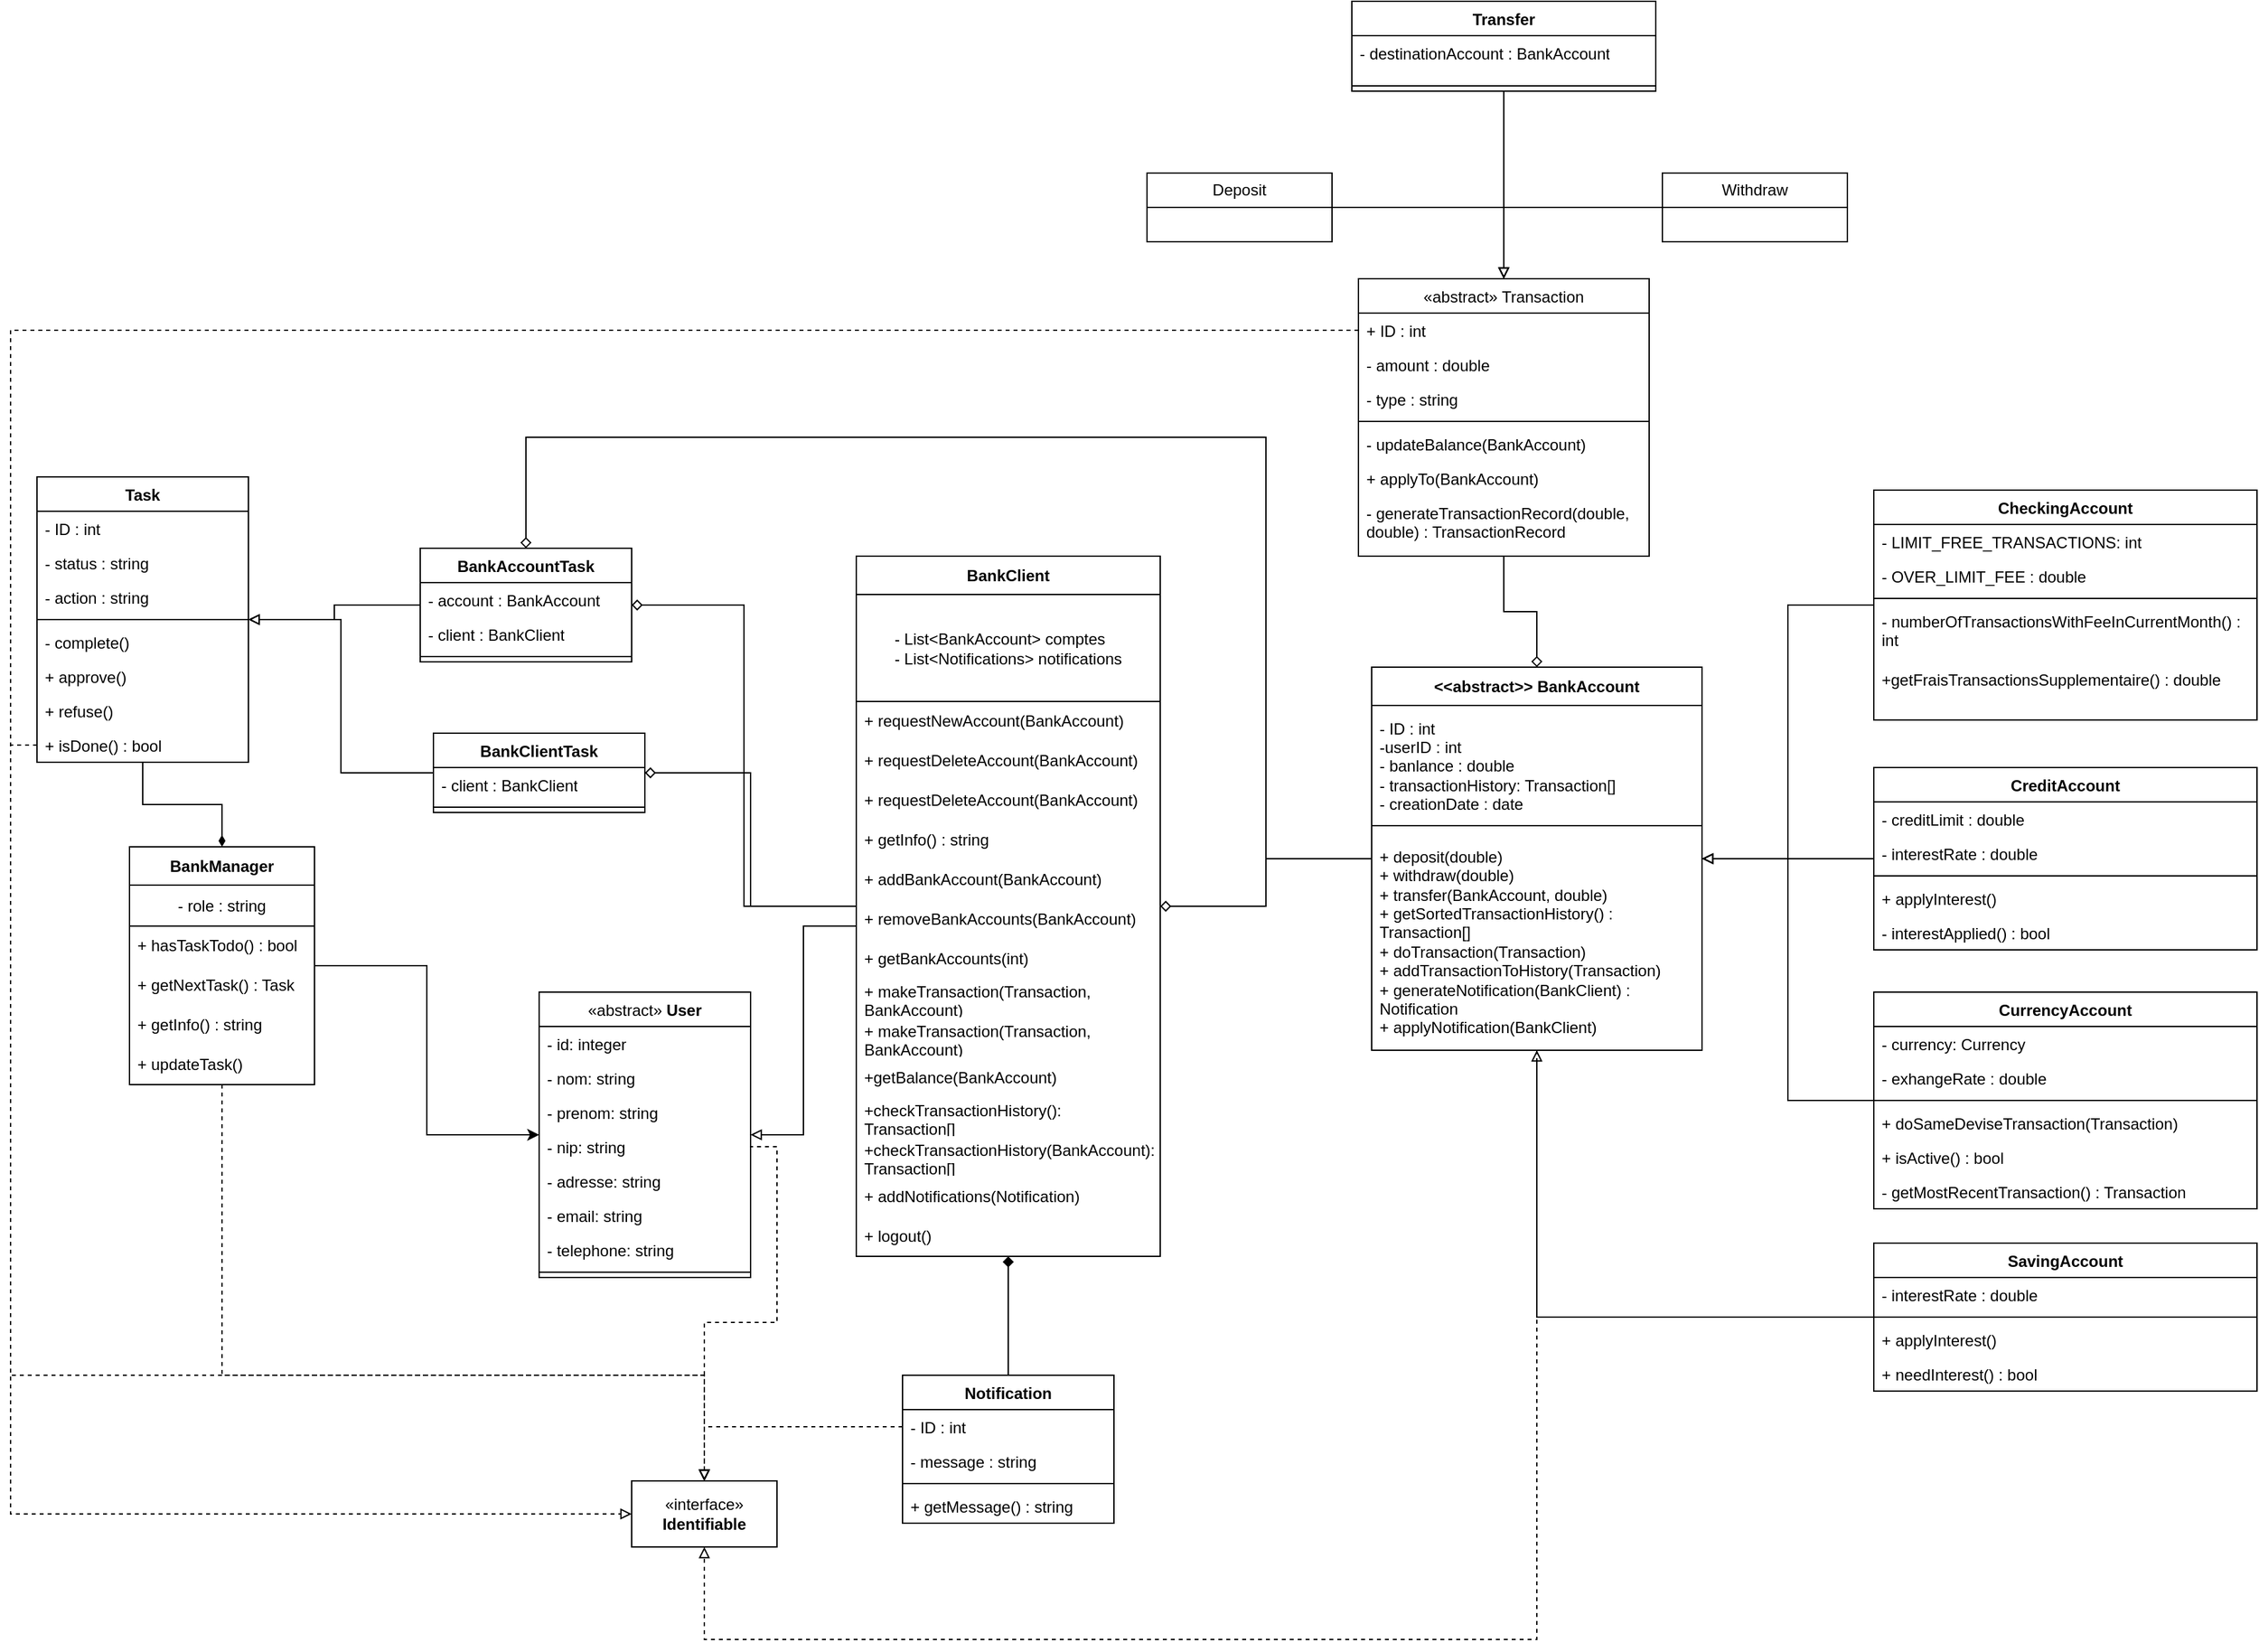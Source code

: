 <mxfile version="27.0.1">
  <diagram name="Page-1" id="dxVD0752MNKpgXRKl0Ao">
    <mxGraphModel dx="1975" dy="1796" grid="1" gridSize="10" guides="1" tooltips="1" connect="1" arrows="1" fold="1" page="1" pageScale="1" pageWidth="827" pageHeight="1169" math="0" shadow="0">
      <root>
        <mxCell id="0" />
        <mxCell id="1" parent="0" />
        <mxCell id="-UsWkp6bptkQwU81bYJW-17" style="edgeStyle=orthogonalEdgeStyle;rounded=0;orthogonalLoop=1;jettySize=auto;html=1;endArrow=none;endFill=0;startArrow=block;startFill=0;dashed=1;" edge="1" parent="1" source="-UsWkp6bptkQwU81bYJW-2" target="-UsWkp6bptkQwU81bYJW-10">
          <mxGeometry relative="1" as="geometry" />
        </mxCell>
        <mxCell id="-UsWkp6bptkQwU81bYJW-2" value="«interface»&lt;br&gt;&lt;b&gt;Identifiable&lt;/b&gt;" style="html=1;whiteSpace=wrap;" vertex="1" parent="1">
          <mxGeometry x="170" y="840" width="110" height="50" as="geometry" />
        </mxCell>
        <mxCell id="-UsWkp6bptkQwU81bYJW-4" value="&lt;span style=&quot;font-weight: 400;&quot;&gt;«abstract»&amp;nbsp;&lt;/span&gt;User" style="swimlane;fontStyle=1;align=center;verticalAlign=top;childLayout=stackLayout;horizontal=1;startSize=26;horizontalStack=0;resizeParent=1;resizeParentMax=0;resizeLast=0;collapsible=1;marginBottom=0;whiteSpace=wrap;html=1;" vertex="1" parent="1">
          <mxGeometry x="100" y="470" width="160" height="216" as="geometry" />
        </mxCell>
        <mxCell id="-UsWkp6bptkQwU81bYJW-5" value="- id: integer" style="text;strokeColor=none;fillColor=none;align=left;verticalAlign=top;spacingLeft=4;spacingRight=4;overflow=hidden;rotatable=0;points=[[0,0.5],[1,0.5]];portConstraint=eastwest;whiteSpace=wrap;html=1;" vertex="1" parent="-UsWkp6bptkQwU81bYJW-4">
          <mxGeometry y="26" width="160" height="26" as="geometry" />
        </mxCell>
        <mxCell id="-UsWkp6bptkQwU81bYJW-8" value="- nom: string" style="text;strokeColor=none;fillColor=none;align=left;verticalAlign=top;spacingLeft=4;spacingRight=4;overflow=hidden;rotatable=0;points=[[0,0.5],[1,0.5]];portConstraint=eastwest;whiteSpace=wrap;html=1;" vertex="1" parent="-UsWkp6bptkQwU81bYJW-4">
          <mxGeometry y="52" width="160" height="26" as="geometry" />
        </mxCell>
        <mxCell id="-UsWkp6bptkQwU81bYJW-9" value="- prenom: string" style="text;strokeColor=none;fillColor=none;align=left;verticalAlign=top;spacingLeft=4;spacingRight=4;overflow=hidden;rotatable=0;points=[[0,0.5],[1,0.5]];portConstraint=eastwest;whiteSpace=wrap;html=1;" vertex="1" parent="-UsWkp6bptkQwU81bYJW-4">
          <mxGeometry y="78" width="160" height="26" as="geometry" />
        </mxCell>
        <mxCell id="-UsWkp6bptkQwU81bYJW-10" value="- nip&lt;span style=&quot;background-color: transparent; color: light-dark(rgb(0, 0, 0), rgb(255, 255, 255));&quot;&gt;: string&lt;/span&gt;" style="text;strokeColor=none;fillColor=none;align=left;verticalAlign=top;spacingLeft=4;spacingRight=4;overflow=hidden;rotatable=0;points=[[0,0.5],[1,0.5]];portConstraint=eastwest;whiteSpace=wrap;html=1;" vertex="1" parent="-UsWkp6bptkQwU81bYJW-4">
          <mxGeometry y="104" width="160" height="26" as="geometry" />
        </mxCell>
        <mxCell id="-UsWkp6bptkQwU81bYJW-11" value="- adresse: string" style="text;strokeColor=none;fillColor=none;align=left;verticalAlign=top;spacingLeft=4;spacingRight=4;overflow=hidden;rotatable=0;points=[[0,0.5],[1,0.5]];portConstraint=eastwest;whiteSpace=wrap;html=1;" vertex="1" parent="-UsWkp6bptkQwU81bYJW-4">
          <mxGeometry y="130" width="160" height="26" as="geometry" />
        </mxCell>
        <mxCell id="-UsWkp6bptkQwU81bYJW-12" value="- email&lt;span style=&quot;background-color: transparent; color: light-dark(rgb(0, 0, 0), rgb(255, 255, 255));&quot;&gt;: string&lt;/span&gt;" style="text;strokeColor=none;fillColor=none;align=left;verticalAlign=top;spacingLeft=4;spacingRight=4;overflow=hidden;rotatable=0;points=[[0,0.5],[1,0.5]];portConstraint=eastwest;whiteSpace=wrap;html=1;" vertex="1" parent="-UsWkp6bptkQwU81bYJW-4">
          <mxGeometry y="156" width="160" height="26" as="geometry" />
        </mxCell>
        <mxCell id="-UsWkp6bptkQwU81bYJW-13" value="- telephone: string" style="text;strokeColor=none;fillColor=none;align=left;verticalAlign=top;spacingLeft=4;spacingRight=4;overflow=hidden;rotatable=0;points=[[0,0.5],[1,0.5]];portConstraint=eastwest;whiteSpace=wrap;html=1;" vertex="1" parent="-UsWkp6bptkQwU81bYJW-4">
          <mxGeometry y="182" width="160" height="26" as="geometry" />
        </mxCell>
        <mxCell id="-UsWkp6bptkQwU81bYJW-6" value="" style="line;strokeWidth=1;fillColor=none;align=left;verticalAlign=middle;spacingTop=-1;spacingLeft=3;spacingRight=3;rotatable=0;labelPosition=right;points=[];portConstraint=eastwest;strokeColor=inherit;" vertex="1" parent="-UsWkp6bptkQwU81bYJW-4">
          <mxGeometry y="208" width="160" height="8" as="geometry" />
        </mxCell>
        <mxCell id="-UsWkp6bptkQwU81bYJW-135" style="edgeStyle=orthogonalEdgeStyle;rounded=0;orthogonalLoop=1;jettySize=auto;html=1;endArrow=diamond;endFill=0;" edge="1" parent="1" source="-UsWkp6bptkQwU81bYJW-14" target="-UsWkp6bptkQwU81bYJW-130">
          <mxGeometry relative="1" as="geometry" />
        </mxCell>
        <mxCell id="-UsWkp6bptkQwU81bYJW-14" value="BankClient" style="swimlane;fontStyle=1;align=center;verticalAlign=middle;childLayout=stackLayout;horizontal=1;startSize=29;horizontalStack=0;resizeParent=1;resizeParentMax=0;resizeLast=0;collapsible=0;marginBottom=0;html=1;whiteSpace=wrap;" vertex="1" parent="1">
          <mxGeometry x="340" y="140" width="230" height="530" as="geometry" />
        </mxCell>
        <mxCell id="-UsWkp6bptkQwU81bYJW-15" value="&lt;div style=&quot;text-align: left;&quot;&gt;- List&amp;lt;BankAccount&amp;gt; comptes&lt;/div&gt;&lt;div style=&quot;text-align: left;&quot;&gt;- List&amp;lt;Notifications&amp;gt; notifications&lt;/div&gt;" style="text;html=1;strokeColor=#000000;fillColor=none;align=center;verticalAlign=middle;spacingLeft=4;spacingRight=4;overflow=hidden;rotatable=0;points=[[0,0.5],[1,0.5]];portConstraint=eastwest;whiteSpace=wrap;" vertex="1" parent="-UsWkp6bptkQwU81bYJW-14">
          <mxGeometry y="29" width="230" height="81" as="geometry" />
        </mxCell>
        <mxCell id="-UsWkp6bptkQwU81bYJW-16" value="+ requestNewAccount(BankAccount)" style="text;html=1;strokeColor=none;fillColor=none;align=left;verticalAlign=middle;spacingLeft=4;spacingRight=4;overflow=hidden;rotatable=0;points=[[0,0.5],[1,0.5]];portConstraint=eastwest;whiteSpace=wrap;" vertex="1" parent="-UsWkp6bptkQwU81bYJW-14">
          <mxGeometry y="110" width="230" height="30" as="geometry" />
        </mxCell>
        <mxCell id="-UsWkp6bptkQwU81bYJW-19" value="&lt;div&gt;+ requestDeleteAccount(BankAccount)&lt;/div&gt;" style="text;html=1;strokeColor=none;fillColor=none;align=left;verticalAlign=middle;spacingLeft=4;spacingRight=4;overflow=hidden;rotatable=0;points=[[0,0.5],[1,0.5]];portConstraint=eastwest;whiteSpace=wrap;" vertex="1" parent="-UsWkp6bptkQwU81bYJW-14">
          <mxGeometry y="140" width="230" height="30" as="geometry" />
        </mxCell>
        <mxCell id="-UsWkp6bptkQwU81bYJW-20" value="&lt;div&gt;+ requestDeleteAccount(BankAccount)&lt;/div&gt;" style="text;html=1;strokeColor=none;fillColor=none;align=left;verticalAlign=middle;spacingLeft=4;spacingRight=4;overflow=hidden;rotatable=0;points=[[0,0.5],[1,0.5]];portConstraint=eastwest;whiteSpace=wrap;" vertex="1" parent="-UsWkp6bptkQwU81bYJW-14">
          <mxGeometry y="170" width="230" height="30" as="geometry" />
        </mxCell>
        <mxCell id="-UsWkp6bptkQwU81bYJW-21" value="+ getInfo() : string" style="text;html=1;strokeColor=none;fillColor=none;align=left;verticalAlign=middle;spacingLeft=4;spacingRight=4;overflow=hidden;rotatable=0;points=[[0,0.5],[1,0.5]];portConstraint=eastwest;whiteSpace=wrap;" vertex="1" parent="-UsWkp6bptkQwU81bYJW-14">
          <mxGeometry y="200" width="230" height="30" as="geometry" />
        </mxCell>
        <mxCell id="-UsWkp6bptkQwU81bYJW-22" value="+ addBankAccount(BankAccount)" style="text;html=1;strokeColor=none;fillColor=none;align=left;verticalAlign=middle;spacingLeft=4;spacingRight=4;overflow=hidden;rotatable=0;points=[[0,0.5],[1,0.5]];portConstraint=eastwest;whiteSpace=wrap;" vertex="1" parent="-UsWkp6bptkQwU81bYJW-14">
          <mxGeometry y="230" width="230" height="30" as="geometry" />
        </mxCell>
        <mxCell id="-UsWkp6bptkQwU81bYJW-24" value="+ removeBankAccounts(BankAccount)" style="text;html=1;strokeColor=none;fillColor=none;align=left;verticalAlign=middle;spacingLeft=4;spacingRight=4;overflow=hidden;rotatable=0;points=[[0,0.5],[1,0.5]];portConstraint=eastwest;whiteSpace=wrap;" vertex="1" parent="-UsWkp6bptkQwU81bYJW-14">
          <mxGeometry y="260" width="230" height="30" as="geometry" />
        </mxCell>
        <mxCell id="-UsWkp6bptkQwU81bYJW-25" value="+ getBankAccounts(int)" style="text;html=1;strokeColor=none;fillColor=none;align=left;verticalAlign=middle;spacingLeft=4;spacingRight=4;overflow=hidden;rotatable=0;points=[[0,0.5],[1,0.5]];portConstraint=eastwest;whiteSpace=wrap;" vertex="1" parent="-UsWkp6bptkQwU81bYJW-14">
          <mxGeometry y="290" width="230" height="30" as="geometry" />
        </mxCell>
        <mxCell id="-UsWkp6bptkQwU81bYJW-26" value="+ makeTransaction(Transaction, BankAccount)" style="text;html=1;strokeColor=none;fillColor=none;align=left;verticalAlign=middle;spacingLeft=4;spacingRight=4;overflow=hidden;rotatable=0;points=[[0,0.5],[1,0.5]];portConstraint=eastwest;whiteSpace=wrap;" vertex="1" parent="-UsWkp6bptkQwU81bYJW-14">
          <mxGeometry y="320" width="230" height="30" as="geometry" />
        </mxCell>
        <mxCell id="-UsWkp6bptkQwU81bYJW-27" value="+ makeTransaction(Transaction, BankAccount)" style="text;html=1;strokeColor=none;fillColor=none;align=left;verticalAlign=middle;spacingLeft=4;spacingRight=4;overflow=hidden;rotatable=0;points=[[0,0.5],[1,0.5]];portConstraint=eastwest;whiteSpace=wrap;" vertex="1" parent="-UsWkp6bptkQwU81bYJW-14">
          <mxGeometry y="350" width="230" height="30" as="geometry" />
        </mxCell>
        <mxCell id="-UsWkp6bptkQwU81bYJW-29" value="+getBalance(BankAccount)" style="text;html=1;strokeColor=none;fillColor=none;align=left;verticalAlign=middle;spacingLeft=4;spacingRight=4;overflow=hidden;rotatable=0;points=[[0,0.5],[1,0.5]];portConstraint=eastwest;whiteSpace=wrap;" vertex="1" parent="-UsWkp6bptkQwU81bYJW-14">
          <mxGeometry y="380" width="230" height="30" as="geometry" />
        </mxCell>
        <mxCell id="-UsWkp6bptkQwU81bYJW-30" value="+checkTransactionHistory(): Transaction[]" style="text;html=1;strokeColor=none;fillColor=none;align=left;verticalAlign=middle;spacingLeft=4;spacingRight=4;overflow=hidden;rotatable=0;points=[[0,0.5],[1,0.5]];portConstraint=eastwest;whiteSpace=wrap;" vertex="1" parent="-UsWkp6bptkQwU81bYJW-14">
          <mxGeometry y="410" width="230" height="30" as="geometry" />
        </mxCell>
        <mxCell id="-UsWkp6bptkQwU81bYJW-31" value="+checkTransactionHistory(BankAccount): Transaction[]" style="text;html=1;strokeColor=none;fillColor=none;align=left;verticalAlign=middle;spacingLeft=4;spacingRight=4;overflow=hidden;rotatable=0;points=[[0,0.5],[1,0.5]];portConstraint=eastwest;whiteSpace=wrap;" vertex="1" parent="-UsWkp6bptkQwU81bYJW-14">
          <mxGeometry y="440" width="230" height="30" as="geometry" />
        </mxCell>
        <mxCell id="-UsWkp6bptkQwU81bYJW-32" value="+ addNotifications(Notification)" style="text;html=1;strokeColor=none;fillColor=none;align=left;verticalAlign=middle;spacingLeft=4;spacingRight=4;overflow=hidden;rotatable=0;points=[[0,0.5],[1,0.5]];portConstraint=eastwest;whiteSpace=wrap;" vertex="1" parent="-UsWkp6bptkQwU81bYJW-14">
          <mxGeometry y="470" width="230" height="30" as="geometry" />
        </mxCell>
        <mxCell id="-UsWkp6bptkQwU81bYJW-33" value="+ logout()" style="text;html=1;strokeColor=none;fillColor=none;align=left;verticalAlign=middle;spacingLeft=4;spacingRight=4;overflow=hidden;rotatable=0;points=[[0,0.5],[1,0.5]];portConstraint=eastwest;whiteSpace=wrap;" vertex="1" parent="-UsWkp6bptkQwU81bYJW-14">
          <mxGeometry y="500" width="230" height="30" as="geometry" />
        </mxCell>
        <mxCell id="-UsWkp6bptkQwU81bYJW-18" style="edgeStyle=orthogonalEdgeStyle;rounded=0;orthogonalLoop=1;jettySize=auto;html=1;endArrow=block;endFill=0;" edge="1" parent="1" source="-UsWkp6bptkQwU81bYJW-14" target="-UsWkp6bptkQwU81bYJW-4">
          <mxGeometry relative="1" as="geometry">
            <Array as="points">
              <mxPoint x="300" y="420" />
              <mxPoint x="300" y="578" />
            </Array>
          </mxGeometry>
        </mxCell>
        <mxCell id="-UsWkp6bptkQwU81bYJW-34" value="BankManager" style="swimlane;fontStyle=1;align=center;verticalAlign=middle;childLayout=stackLayout;horizontal=1;startSize=29;horizontalStack=0;resizeParent=1;resizeParentMax=0;resizeLast=0;collapsible=0;marginBottom=0;html=1;whiteSpace=wrap;" vertex="1" parent="1">
          <mxGeometry x="-210" y="360" width="140" height="180" as="geometry" />
        </mxCell>
        <mxCell id="-UsWkp6bptkQwU81bYJW-35" value="&lt;div&gt;- role : string&lt;/div&gt;" style="text;html=1;strokeColor=#000000;fillColor=none;align=center;verticalAlign=middle;spacingLeft=4;spacingRight=4;overflow=hidden;rotatable=0;points=[[0,0.5],[1,0.5]];portConstraint=eastwest;whiteSpace=wrap;" vertex="1" parent="-UsWkp6bptkQwU81bYJW-34">
          <mxGeometry y="29" width="140" height="31" as="geometry" />
        </mxCell>
        <mxCell id="-UsWkp6bptkQwU81bYJW-38" value="&lt;div&gt;+ hasTaskTodo() : bool&lt;/div&gt;" style="text;html=1;strokeColor=none;fillColor=none;align=left;verticalAlign=middle;spacingLeft=4;spacingRight=4;overflow=hidden;rotatable=0;points=[[0,0.5],[1,0.5]];portConstraint=eastwest;whiteSpace=wrap;" vertex="1" parent="-UsWkp6bptkQwU81bYJW-34">
          <mxGeometry y="60" width="140" height="30" as="geometry" />
        </mxCell>
        <mxCell id="-UsWkp6bptkQwU81bYJW-39" value="&lt;div&gt;+ getNextTask() : Task&lt;/div&gt;" style="text;html=1;strokeColor=none;fillColor=none;align=left;verticalAlign=middle;spacingLeft=4;spacingRight=4;overflow=hidden;rotatable=0;points=[[0,0.5],[1,0.5]];portConstraint=eastwest;whiteSpace=wrap;" vertex="1" parent="-UsWkp6bptkQwU81bYJW-34">
          <mxGeometry y="90" width="140" height="30" as="geometry" />
        </mxCell>
        <mxCell id="-UsWkp6bptkQwU81bYJW-124" value="&lt;div&gt;+ getInfo() : string&lt;/div&gt;" style="text;html=1;strokeColor=none;fillColor=none;align=left;verticalAlign=middle;spacingLeft=4;spacingRight=4;overflow=hidden;rotatable=0;points=[[0,0.5],[1,0.5]];portConstraint=eastwest;whiteSpace=wrap;" vertex="1" parent="-UsWkp6bptkQwU81bYJW-34">
          <mxGeometry y="120" width="140" height="30" as="geometry" />
        </mxCell>
        <mxCell id="-UsWkp6bptkQwU81bYJW-36" value="&lt;div&gt;+ updateTask()&lt;/div&gt;" style="text;html=1;strokeColor=none;fillColor=none;align=left;verticalAlign=middle;spacingLeft=4;spacingRight=4;overflow=hidden;rotatable=0;points=[[0,0.5],[1,0.5]];portConstraint=eastwest;whiteSpace=wrap;" vertex="1" parent="-UsWkp6bptkQwU81bYJW-34">
          <mxGeometry y="150" width="140" height="30" as="geometry" />
        </mxCell>
        <mxCell id="-UsWkp6bptkQwU81bYJW-37" style="edgeStyle=orthogonalEdgeStyle;rounded=0;orthogonalLoop=1;jettySize=auto;html=1;" edge="1" parent="1" source="-UsWkp6bptkQwU81bYJW-34" target="-UsWkp6bptkQwU81bYJW-4">
          <mxGeometry relative="1" as="geometry" />
        </mxCell>
        <mxCell id="-UsWkp6bptkQwU81bYJW-122" style="edgeStyle=orthogonalEdgeStyle;rounded=0;orthogonalLoop=1;jettySize=auto;html=1;endArrow=diamond;endFill=0;" edge="1" parent="1" source="-UsWkp6bptkQwU81bYJW-40" target="-UsWkp6bptkQwU81bYJW-114">
          <mxGeometry relative="1" as="geometry">
            <Array as="points">
              <mxPoint x="650" y="369" />
              <mxPoint x="650" y="50" />
              <mxPoint x="90" y="50" />
            </Array>
          </mxGeometry>
        </mxCell>
        <mxCell id="-UsWkp6bptkQwU81bYJW-40" value="&amp;lt;&amp;lt;abstract&amp;gt;&amp;gt; BankAccount" style="swimlane;fontStyle=1;align=center;verticalAlign=middle;childLayout=stackLayout;horizontal=1;startSize=29;horizontalStack=0;resizeParent=1;resizeParentMax=0;resizeLast=0;collapsible=0;marginBottom=0;html=1;whiteSpace=wrap;" vertex="1" parent="1">
          <mxGeometry x="730" y="224" width="250" height="290" as="geometry" />
        </mxCell>
        <mxCell id="-UsWkp6bptkQwU81bYJW-41" value="- ID : int&lt;div&gt;-userID : int&lt;/div&gt;&lt;div&gt;- banlance : double&lt;/div&gt;&lt;div&gt;- transactionHistory: Transaction[]&lt;/div&gt;&lt;div&gt;- creationDate : date&lt;/div&gt;" style="text;html=1;strokeColor=#000000;fillColor=none;align=left;verticalAlign=middle;spacingLeft=4;spacingRight=4;overflow=hidden;rotatable=0;points=[[0,0.5],[1,0.5]];portConstraint=eastwest;whiteSpace=wrap;" vertex="1" parent="-UsWkp6bptkQwU81bYJW-40">
          <mxGeometry y="29" width="250" height="91" as="geometry" />
        </mxCell>
        <mxCell id="-UsWkp6bptkQwU81bYJW-42" value="&lt;div&gt;&lt;br&gt;&lt;/div&gt;&lt;div&gt;&lt;span style=&quot;background-color: transparent; color: light-dark(rgb(0, 0, 0), rgb(255, 255, 255));&quot;&gt;+ deposit(double)&lt;/span&gt;&lt;/div&gt;&lt;div&gt;+ withdraw(double)&lt;br&gt;&lt;/div&gt;&lt;div&gt;+ transfer(BankAccount, double)&lt;br&gt;&lt;/div&gt;&lt;div&gt;+ getSortedTransactionHistory() : Transaction[]&lt;/div&gt;&lt;div&gt;+ doTransaction(Transaction)&lt;/div&gt;&lt;div&gt;+ addTransactionToHistory(Transaction)&lt;/div&gt;&lt;div&gt;+ generateNotification(BankClient) : Notification&lt;/div&gt;&lt;div&gt;+ applyNotification(BankClient)&lt;/div&gt;&lt;div&gt;&lt;br&gt;&lt;/div&gt;&lt;div&gt;&lt;br&gt;&lt;/div&gt;" style="text;html=1;strokeColor=none;fillColor=none;align=left;verticalAlign=middle;spacingLeft=4;spacingRight=4;overflow=hidden;rotatable=0;points=[[0,0.5],[1,0.5]];portConstraint=eastwest;whiteSpace=wrap;" vertex="1" parent="-UsWkp6bptkQwU81bYJW-40">
          <mxGeometry y="120" width="250" height="170" as="geometry" />
        </mxCell>
        <mxCell id="-UsWkp6bptkQwU81bYJW-46" style="edgeStyle=orthogonalEdgeStyle;rounded=0;orthogonalLoop=1;jettySize=auto;html=1;endArrow=diamond;endFill=0;" edge="1" parent="1" source="-UsWkp6bptkQwU81bYJW-40" target="-UsWkp6bptkQwU81bYJW-14">
          <mxGeometry relative="1" as="geometry" />
        </mxCell>
        <mxCell id="-UsWkp6bptkQwU81bYJW-47" value="CheckingAccount&lt;div&gt;&lt;br&gt;&lt;/div&gt;" style="swimlane;fontStyle=1;align=center;verticalAlign=top;childLayout=stackLayout;horizontal=1;startSize=26;horizontalStack=0;resizeParent=1;resizeParentMax=0;resizeLast=0;collapsible=1;marginBottom=0;whiteSpace=wrap;html=1;" vertex="1" parent="1">
          <mxGeometry x="1110" y="90" width="290" height="174" as="geometry" />
        </mxCell>
        <mxCell id="-UsWkp6bptkQwU81bYJW-48" value="- LIMIT_FREE_TRANSACTIONS: int" style="text;strokeColor=none;fillColor=none;align=left;verticalAlign=top;spacingLeft=4;spacingRight=4;overflow=hidden;rotatable=0;points=[[0,0.5],[1,0.5]];portConstraint=eastwest;whiteSpace=wrap;html=1;" vertex="1" parent="-UsWkp6bptkQwU81bYJW-47">
          <mxGeometry y="26" width="290" height="26" as="geometry" />
        </mxCell>
        <mxCell id="-UsWkp6bptkQwU81bYJW-51" value="- OVER_LIMIT_FEE : double" style="text;strokeColor=none;fillColor=none;align=left;verticalAlign=top;spacingLeft=4;spacingRight=4;overflow=hidden;rotatable=0;points=[[0,0.5],[1,0.5]];portConstraint=eastwest;whiteSpace=wrap;html=1;" vertex="1" parent="-UsWkp6bptkQwU81bYJW-47">
          <mxGeometry y="52" width="290" height="26" as="geometry" />
        </mxCell>
        <mxCell id="-UsWkp6bptkQwU81bYJW-49" value="" style="line;strokeWidth=1;fillColor=none;align=left;verticalAlign=middle;spacingTop=-1;spacingLeft=3;spacingRight=3;rotatable=0;labelPosition=right;points=[];portConstraint=eastwest;strokeColor=inherit;" vertex="1" parent="-UsWkp6bptkQwU81bYJW-47">
          <mxGeometry y="78" width="290" height="8" as="geometry" />
        </mxCell>
        <mxCell id="-UsWkp6bptkQwU81bYJW-50" value="- numberOfTransactionsWithFeeInCurrentMonth() : int" style="text;strokeColor=none;fillColor=none;align=left;verticalAlign=top;spacingLeft=4;spacingRight=4;overflow=hidden;rotatable=0;points=[[0,0.5],[1,0.5]];portConstraint=eastwest;whiteSpace=wrap;html=1;" vertex="1" parent="-UsWkp6bptkQwU81bYJW-47">
          <mxGeometry y="86" width="290" height="44" as="geometry" />
        </mxCell>
        <mxCell id="-UsWkp6bptkQwU81bYJW-52" value="+getFraisTransactionsSupplementaire() : double" style="text;strokeColor=none;fillColor=none;align=left;verticalAlign=top;spacingLeft=4;spacingRight=4;overflow=hidden;rotatable=0;points=[[0,0.5],[1,0.5]];portConstraint=eastwest;whiteSpace=wrap;html=1;" vertex="1" parent="-UsWkp6bptkQwU81bYJW-47">
          <mxGeometry y="130" width="290" height="44" as="geometry" />
        </mxCell>
        <mxCell id="-UsWkp6bptkQwU81bYJW-53" style="edgeStyle=orthogonalEdgeStyle;rounded=0;orthogonalLoop=1;jettySize=auto;html=1;endArrow=block;endFill=0;" edge="1" parent="1" source="-UsWkp6bptkQwU81bYJW-47" target="-UsWkp6bptkQwU81bYJW-40">
          <mxGeometry relative="1" as="geometry" />
        </mxCell>
        <mxCell id="-UsWkp6bptkQwU81bYJW-54" value="CreditAccount" style="swimlane;fontStyle=1;align=center;verticalAlign=top;childLayout=stackLayout;horizontal=1;startSize=26;horizontalStack=0;resizeParent=1;resizeParentMax=0;resizeLast=0;collapsible=1;marginBottom=0;whiteSpace=wrap;html=1;" vertex="1" parent="1">
          <mxGeometry x="1110" y="300" width="290" height="138" as="geometry" />
        </mxCell>
        <mxCell id="-UsWkp6bptkQwU81bYJW-55" value="- creditLimit : double" style="text;strokeColor=none;fillColor=none;align=left;verticalAlign=top;spacingLeft=4;spacingRight=4;overflow=hidden;rotatable=0;points=[[0,0.5],[1,0.5]];portConstraint=eastwest;whiteSpace=wrap;html=1;" vertex="1" parent="-UsWkp6bptkQwU81bYJW-54">
          <mxGeometry y="26" width="290" height="26" as="geometry" />
        </mxCell>
        <mxCell id="-UsWkp6bptkQwU81bYJW-59" value="- interestRate : double" style="text;strokeColor=none;fillColor=none;align=left;verticalAlign=top;spacingLeft=4;spacingRight=4;overflow=hidden;rotatable=0;points=[[0,0.5],[1,0.5]];portConstraint=eastwest;whiteSpace=wrap;html=1;" vertex="1" parent="-UsWkp6bptkQwU81bYJW-54">
          <mxGeometry y="52" width="290" height="26" as="geometry" />
        </mxCell>
        <mxCell id="-UsWkp6bptkQwU81bYJW-56" value="" style="line;strokeWidth=1;fillColor=none;align=left;verticalAlign=middle;spacingTop=-1;spacingLeft=3;spacingRight=3;rotatable=0;labelPosition=right;points=[];portConstraint=eastwest;strokeColor=inherit;" vertex="1" parent="-UsWkp6bptkQwU81bYJW-54">
          <mxGeometry y="78" width="290" height="8" as="geometry" />
        </mxCell>
        <mxCell id="-UsWkp6bptkQwU81bYJW-57" value="+ applyInterest()" style="text;strokeColor=none;fillColor=none;align=left;verticalAlign=top;spacingLeft=4;spacingRight=4;overflow=hidden;rotatable=0;points=[[0,0.5],[1,0.5]];portConstraint=eastwest;whiteSpace=wrap;html=1;" vertex="1" parent="-UsWkp6bptkQwU81bYJW-54">
          <mxGeometry y="86" width="290" height="26" as="geometry" />
        </mxCell>
        <mxCell id="-UsWkp6bptkQwU81bYJW-60" value="- interestApplied() : bool" style="text;strokeColor=none;fillColor=none;align=left;verticalAlign=top;spacingLeft=4;spacingRight=4;overflow=hidden;rotatable=0;points=[[0,0.5],[1,0.5]];portConstraint=eastwest;whiteSpace=wrap;html=1;" vertex="1" parent="-UsWkp6bptkQwU81bYJW-54">
          <mxGeometry y="112" width="290" height="26" as="geometry" />
        </mxCell>
        <mxCell id="-UsWkp6bptkQwU81bYJW-61" style="edgeStyle=orthogonalEdgeStyle;rounded=0;orthogonalLoop=1;jettySize=auto;html=1;endArrow=block;endFill=0;" edge="1" parent="1" source="-UsWkp6bptkQwU81bYJW-54" target="-UsWkp6bptkQwU81bYJW-40">
          <mxGeometry relative="1" as="geometry" />
        </mxCell>
        <mxCell id="-UsWkp6bptkQwU81bYJW-62" value="CurrencyAccount" style="swimlane;fontStyle=1;align=center;verticalAlign=top;childLayout=stackLayout;horizontal=1;startSize=26;horizontalStack=0;resizeParent=1;resizeParentMax=0;resizeLast=0;collapsible=1;marginBottom=0;whiteSpace=wrap;html=1;" vertex="1" parent="1">
          <mxGeometry x="1110" y="470" width="290" height="164" as="geometry" />
        </mxCell>
        <mxCell id="-UsWkp6bptkQwU81bYJW-63" value="- currency: Currency" style="text;strokeColor=none;fillColor=none;align=left;verticalAlign=top;spacingLeft=4;spacingRight=4;overflow=hidden;rotatable=0;points=[[0,0.5],[1,0.5]];portConstraint=eastwest;whiteSpace=wrap;html=1;" vertex="1" parent="-UsWkp6bptkQwU81bYJW-62">
          <mxGeometry y="26" width="290" height="26" as="geometry" />
        </mxCell>
        <mxCell id="-UsWkp6bptkQwU81bYJW-66" value="- exhangeRate : double" style="text;strokeColor=none;fillColor=none;align=left;verticalAlign=top;spacingLeft=4;spacingRight=4;overflow=hidden;rotatable=0;points=[[0,0.5],[1,0.5]];portConstraint=eastwest;whiteSpace=wrap;html=1;" vertex="1" parent="-UsWkp6bptkQwU81bYJW-62">
          <mxGeometry y="52" width="290" height="26" as="geometry" />
        </mxCell>
        <mxCell id="-UsWkp6bptkQwU81bYJW-64" value="" style="line;strokeWidth=1;fillColor=none;align=left;verticalAlign=middle;spacingTop=-1;spacingLeft=3;spacingRight=3;rotatable=0;labelPosition=right;points=[];portConstraint=eastwest;strokeColor=inherit;" vertex="1" parent="-UsWkp6bptkQwU81bYJW-62">
          <mxGeometry y="78" width="290" height="8" as="geometry" />
        </mxCell>
        <mxCell id="-UsWkp6bptkQwU81bYJW-65" value="+ doSameDeviseTransaction(Transaction)" style="text;strokeColor=none;fillColor=none;align=left;verticalAlign=top;spacingLeft=4;spacingRight=4;overflow=hidden;rotatable=0;points=[[0,0.5],[1,0.5]];portConstraint=eastwest;whiteSpace=wrap;html=1;" vertex="1" parent="-UsWkp6bptkQwU81bYJW-62">
          <mxGeometry y="86" width="290" height="26" as="geometry" />
        </mxCell>
        <mxCell id="-UsWkp6bptkQwU81bYJW-67" value="+ isActive() : bool" style="text;strokeColor=none;fillColor=none;align=left;verticalAlign=top;spacingLeft=4;spacingRight=4;overflow=hidden;rotatable=0;points=[[0,0.5],[1,0.5]];portConstraint=eastwest;whiteSpace=wrap;html=1;" vertex="1" parent="-UsWkp6bptkQwU81bYJW-62">
          <mxGeometry y="112" width="290" height="26" as="geometry" />
        </mxCell>
        <mxCell id="-UsWkp6bptkQwU81bYJW-68" value="- getMostRecentTransaction() : Transaction" style="text;strokeColor=none;fillColor=none;align=left;verticalAlign=top;spacingLeft=4;spacingRight=4;overflow=hidden;rotatable=0;points=[[0,0.5],[1,0.5]];portConstraint=eastwest;whiteSpace=wrap;html=1;" vertex="1" parent="-UsWkp6bptkQwU81bYJW-62">
          <mxGeometry y="138" width="290" height="26" as="geometry" />
        </mxCell>
        <mxCell id="-UsWkp6bptkQwU81bYJW-69" style="edgeStyle=orthogonalEdgeStyle;rounded=0;orthogonalLoop=1;jettySize=auto;html=1;endArrow=block;endFill=0;" edge="1" parent="1" source="-UsWkp6bptkQwU81bYJW-62" target="-UsWkp6bptkQwU81bYJW-40">
          <mxGeometry relative="1" as="geometry" />
        </mxCell>
        <mxCell id="-UsWkp6bptkQwU81bYJW-70" value="SavingAccount" style="swimlane;fontStyle=1;align=center;verticalAlign=top;childLayout=stackLayout;horizontal=1;startSize=26;horizontalStack=0;resizeParent=1;resizeParentMax=0;resizeLast=0;collapsible=1;marginBottom=0;whiteSpace=wrap;html=1;" vertex="1" parent="1">
          <mxGeometry x="1110" y="660" width="290" height="112" as="geometry" />
        </mxCell>
        <mxCell id="-UsWkp6bptkQwU81bYJW-71" value="- interestRate : double" style="text;strokeColor=none;fillColor=none;align=left;verticalAlign=top;spacingLeft=4;spacingRight=4;overflow=hidden;rotatable=0;points=[[0,0.5],[1,0.5]];portConstraint=eastwest;whiteSpace=wrap;html=1;" vertex="1" parent="-UsWkp6bptkQwU81bYJW-70">
          <mxGeometry y="26" width="290" height="26" as="geometry" />
        </mxCell>
        <mxCell id="-UsWkp6bptkQwU81bYJW-72" value="" style="line;strokeWidth=1;fillColor=none;align=left;verticalAlign=middle;spacingTop=-1;spacingLeft=3;spacingRight=3;rotatable=0;labelPosition=right;points=[];portConstraint=eastwest;strokeColor=inherit;" vertex="1" parent="-UsWkp6bptkQwU81bYJW-70">
          <mxGeometry y="52" width="290" height="8" as="geometry" />
        </mxCell>
        <mxCell id="-UsWkp6bptkQwU81bYJW-73" value="+ applyInterest()" style="text;strokeColor=none;fillColor=none;align=left;verticalAlign=top;spacingLeft=4;spacingRight=4;overflow=hidden;rotatable=0;points=[[0,0.5],[1,0.5]];portConstraint=eastwest;whiteSpace=wrap;html=1;" vertex="1" parent="-UsWkp6bptkQwU81bYJW-70">
          <mxGeometry y="60" width="290" height="26" as="geometry" />
        </mxCell>
        <mxCell id="-UsWkp6bptkQwU81bYJW-74" value="+ needInterest() : bool" style="text;strokeColor=none;fillColor=none;align=left;verticalAlign=top;spacingLeft=4;spacingRight=4;overflow=hidden;rotatable=0;points=[[0,0.5],[1,0.5]];portConstraint=eastwest;whiteSpace=wrap;html=1;" vertex="1" parent="-UsWkp6bptkQwU81bYJW-70">
          <mxGeometry y="86" width="290" height="26" as="geometry" />
        </mxCell>
        <mxCell id="-UsWkp6bptkQwU81bYJW-75" style="edgeStyle=orthogonalEdgeStyle;rounded=0;orthogonalLoop=1;jettySize=auto;html=1;endArrow=block;endFill=0;" edge="1" parent="1" source="-UsWkp6bptkQwU81bYJW-70" target="-UsWkp6bptkQwU81bYJW-40">
          <mxGeometry relative="1" as="geometry" />
        </mxCell>
        <mxCell id="-UsWkp6bptkQwU81bYJW-76" value="&lt;span style=&quot;font-weight: 400;&quot;&gt;«abstract» Transaction&lt;/span&gt;" style="swimlane;fontStyle=1;align=center;verticalAlign=top;childLayout=stackLayout;horizontal=1;startSize=26;horizontalStack=0;resizeParent=1;resizeParentMax=0;resizeLast=0;collapsible=1;marginBottom=0;whiteSpace=wrap;html=1;" vertex="1" parent="1">
          <mxGeometry x="720" y="-70" width="220" height="210" as="geometry" />
        </mxCell>
        <mxCell id="-UsWkp6bptkQwU81bYJW-77" value="+ ID : int" style="text;strokeColor=none;fillColor=none;align=left;verticalAlign=top;spacingLeft=4;spacingRight=4;overflow=hidden;rotatable=0;points=[[0,0.5],[1,0.5]];portConstraint=eastwest;whiteSpace=wrap;html=1;" vertex="1" parent="-UsWkp6bptkQwU81bYJW-76">
          <mxGeometry y="26" width="220" height="26" as="geometry" />
        </mxCell>
        <mxCell id="-UsWkp6bptkQwU81bYJW-80" value="- amount : double" style="text;strokeColor=none;fillColor=none;align=left;verticalAlign=top;spacingLeft=4;spacingRight=4;overflow=hidden;rotatable=0;points=[[0,0.5],[1,0.5]];portConstraint=eastwest;whiteSpace=wrap;html=1;" vertex="1" parent="-UsWkp6bptkQwU81bYJW-76">
          <mxGeometry y="52" width="220" height="26" as="geometry" />
        </mxCell>
        <mxCell id="-UsWkp6bptkQwU81bYJW-81" value="- type : string" style="text;strokeColor=none;fillColor=none;align=left;verticalAlign=top;spacingLeft=4;spacingRight=4;overflow=hidden;rotatable=0;points=[[0,0.5],[1,0.5]];portConstraint=eastwest;whiteSpace=wrap;html=1;" vertex="1" parent="-UsWkp6bptkQwU81bYJW-76">
          <mxGeometry y="78" width="220" height="26" as="geometry" />
        </mxCell>
        <mxCell id="-UsWkp6bptkQwU81bYJW-78" value="" style="line;strokeWidth=1;fillColor=none;align=left;verticalAlign=middle;spacingTop=-1;spacingLeft=3;spacingRight=3;rotatable=0;labelPosition=right;points=[];portConstraint=eastwest;strokeColor=inherit;" vertex="1" parent="-UsWkp6bptkQwU81bYJW-76">
          <mxGeometry y="104" width="220" height="8" as="geometry" />
        </mxCell>
        <mxCell id="-UsWkp6bptkQwU81bYJW-79" value="- updateBalance(BankAccount)" style="text;strokeColor=none;fillColor=none;align=left;verticalAlign=top;spacingLeft=4;spacingRight=4;overflow=hidden;rotatable=0;points=[[0,0.5],[1,0.5]];portConstraint=eastwest;whiteSpace=wrap;html=1;" vertex="1" parent="-UsWkp6bptkQwU81bYJW-76">
          <mxGeometry y="112" width="220" height="26" as="geometry" />
        </mxCell>
        <mxCell id="-UsWkp6bptkQwU81bYJW-82" value="+ applyTo(BankAccount)" style="text;strokeColor=none;fillColor=none;align=left;verticalAlign=top;spacingLeft=4;spacingRight=4;overflow=hidden;rotatable=0;points=[[0,0.5],[1,0.5]];portConstraint=eastwest;whiteSpace=wrap;html=1;" vertex="1" parent="-UsWkp6bptkQwU81bYJW-76">
          <mxGeometry y="138" width="220" height="26" as="geometry" />
        </mxCell>
        <mxCell id="-UsWkp6bptkQwU81bYJW-83" value="- generateTransactionRecord(double, double) : TransactionRecord" style="text;strokeColor=none;fillColor=none;align=left;verticalAlign=top;spacingLeft=4;spacingRight=4;overflow=hidden;rotatable=0;points=[[0,0.5],[1,0.5]];portConstraint=eastwest;whiteSpace=wrap;html=1;" vertex="1" parent="-UsWkp6bptkQwU81bYJW-76">
          <mxGeometry y="164" width="220" height="46" as="geometry" />
        </mxCell>
        <mxCell id="-UsWkp6bptkQwU81bYJW-84" style="edgeStyle=orthogonalEdgeStyle;rounded=0;orthogonalLoop=1;jettySize=auto;html=1;endArrow=diamond;endFill=0;" edge="1" parent="1" source="-UsWkp6bptkQwU81bYJW-76" target="-UsWkp6bptkQwU81bYJW-40">
          <mxGeometry relative="1" as="geometry" />
        </mxCell>
        <mxCell id="-UsWkp6bptkQwU81bYJW-89" style="edgeStyle=orthogonalEdgeStyle;rounded=0;orthogonalLoop=1;jettySize=auto;html=1;endArrow=block;endFill=0;" edge="1" parent="1" source="-UsWkp6bptkQwU81bYJW-85" target="-UsWkp6bptkQwU81bYJW-76">
          <mxGeometry relative="1" as="geometry" />
        </mxCell>
        <mxCell id="-UsWkp6bptkQwU81bYJW-85" value="Deposit" style="swimlane;fontStyle=0;childLayout=stackLayout;horizontal=1;startSize=26;fillColor=none;horizontalStack=0;resizeParent=1;resizeParentMax=0;resizeLast=0;collapsible=1;marginBottom=0;whiteSpace=wrap;html=1;" vertex="1" parent="1">
          <mxGeometry x="560" y="-150" width="140" height="52" as="geometry" />
        </mxCell>
        <mxCell id="-UsWkp6bptkQwU81bYJW-91" style="edgeStyle=orthogonalEdgeStyle;rounded=0;orthogonalLoop=1;jettySize=auto;html=1;endArrow=block;endFill=0;" edge="1" parent="1" source="-UsWkp6bptkQwU81bYJW-90" target="-UsWkp6bptkQwU81bYJW-76">
          <mxGeometry relative="1" as="geometry" />
        </mxCell>
        <mxCell id="-UsWkp6bptkQwU81bYJW-90" value="Withdraw" style="swimlane;fontStyle=0;childLayout=stackLayout;horizontal=1;startSize=26;fillColor=none;horizontalStack=0;resizeParent=1;resizeParentMax=0;resizeLast=0;collapsible=1;marginBottom=0;whiteSpace=wrap;html=1;" vertex="1" parent="1">
          <mxGeometry x="950" y="-150" width="140" height="52" as="geometry" />
        </mxCell>
        <mxCell id="-UsWkp6bptkQwU81bYJW-92" value="Transfer" style="swimlane;fontStyle=1;align=center;verticalAlign=top;childLayout=stackLayout;horizontal=1;startSize=26;horizontalStack=0;resizeParent=1;resizeParentMax=0;resizeLast=0;collapsible=1;marginBottom=0;whiteSpace=wrap;html=1;" vertex="1" parent="1">
          <mxGeometry x="715" y="-280" width="230" height="68" as="geometry" />
        </mxCell>
        <mxCell id="-UsWkp6bptkQwU81bYJW-93" value="- destinationAccount : BankAccount" style="text;strokeColor=none;fillColor=none;align=left;verticalAlign=top;spacingLeft=4;spacingRight=4;overflow=hidden;rotatable=0;points=[[0,0.5],[1,0.5]];portConstraint=eastwest;whiteSpace=wrap;html=1;" vertex="1" parent="-UsWkp6bptkQwU81bYJW-92">
          <mxGeometry y="26" width="230" height="34" as="geometry" />
        </mxCell>
        <mxCell id="-UsWkp6bptkQwU81bYJW-94" value="" style="line;strokeWidth=1;fillColor=none;align=left;verticalAlign=middle;spacingTop=-1;spacingLeft=3;spacingRight=3;rotatable=0;labelPosition=right;points=[];portConstraint=eastwest;strokeColor=inherit;" vertex="1" parent="-UsWkp6bptkQwU81bYJW-92">
          <mxGeometry y="60" width="230" height="8" as="geometry" />
        </mxCell>
        <mxCell id="-UsWkp6bptkQwU81bYJW-96" style="edgeStyle=orthogonalEdgeStyle;rounded=0;orthogonalLoop=1;jettySize=auto;html=1;endArrow=block;endFill=0;" edge="1" parent="1" source="-UsWkp6bptkQwU81bYJW-92" target="-UsWkp6bptkQwU81bYJW-76">
          <mxGeometry relative="1" as="geometry" />
        </mxCell>
        <mxCell id="-UsWkp6bptkQwU81bYJW-103" style="edgeStyle=orthogonalEdgeStyle;rounded=0;orthogonalLoop=1;jettySize=auto;html=1;endArrow=diamond;endFill=1;" edge="1" parent="1" source="-UsWkp6bptkQwU81bYJW-97" target="-UsWkp6bptkQwU81bYJW-14">
          <mxGeometry relative="1" as="geometry" />
        </mxCell>
        <mxCell id="-UsWkp6bptkQwU81bYJW-97" value="Notification" style="swimlane;fontStyle=1;align=center;verticalAlign=top;childLayout=stackLayout;horizontal=1;startSize=26;horizontalStack=0;resizeParent=1;resizeParentMax=0;resizeLast=0;collapsible=1;marginBottom=0;whiteSpace=wrap;html=1;" vertex="1" parent="1">
          <mxGeometry x="375" y="760" width="160" height="112" as="geometry" />
        </mxCell>
        <mxCell id="-UsWkp6bptkQwU81bYJW-98" value="- ID : int" style="text;strokeColor=none;fillColor=none;align=left;verticalAlign=top;spacingLeft=4;spacingRight=4;overflow=hidden;rotatable=0;points=[[0,0.5],[1,0.5]];portConstraint=eastwest;whiteSpace=wrap;html=1;" vertex="1" parent="-UsWkp6bptkQwU81bYJW-97">
          <mxGeometry y="26" width="160" height="26" as="geometry" />
        </mxCell>
        <mxCell id="-UsWkp6bptkQwU81bYJW-101" value="- message : string" style="text;strokeColor=none;fillColor=none;align=left;verticalAlign=top;spacingLeft=4;spacingRight=4;overflow=hidden;rotatable=0;points=[[0,0.5],[1,0.5]];portConstraint=eastwest;whiteSpace=wrap;html=1;" vertex="1" parent="-UsWkp6bptkQwU81bYJW-97">
          <mxGeometry y="52" width="160" height="26" as="geometry" />
        </mxCell>
        <mxCell id="-UsWkp6bptkQwU81bYJW-99" value="" style="line;strokeWidth=1;fillColor=none;align=left;verticalAlign=middle;spacingTop=-1;spacingLeft=3;spacingRight=3;rotatable=0;labelPosition=right;points=[];portConstraint=eastwest;strokeColor=inherit;" vertex="1" parent="-UsWkp6bptkQwU81bYJW-97">
          <mxGeometry y="78" width="160" height="8" as="geometry" />
        </mxCell>
        <mxCell id="-UsWkp6bptkQwU81bYJW-100" value="+ getMessage() : string" style="text;strokeColor=none;fillColor=none;align=left;verticalAlign=top;spacingLeft=4;spacingRight=4;overflow=hidden;rotatable=0;points=[[0,0.5],[1,0.5]];portConstraint=eastwest;whiteSpace=wrap;html=1;" vertex="1" parent="-UsWkp6bptkQwU81bYJW-97">
          <mxGeometry y="86" width="160" height="26" as="geometry" />
        </mxCell>
        <mxCell id="-UsWkp6bptkQwU81bYJW-113" style="edgeStyle=orthogonalEdgeStyle;rounded=0;orthogonalLoop=1;jettySize=auto;html=1;endArrow=diamondThin;endFill=1;" edge="1" parent="1" source="-UsWkp6bptkQwU81bYJW-104" target="-UsWkp6bptkQwU81bYJW-34">
          <mxGeometry relative="1" as="geometry">
            <mxPoint x="-200" y="90" as="sourcePoint" />
          </mxGeometry>
        </mxCell>
        <mxCell id="-UsWkp6bptkQwU81bYJW-104" value="Task" style="swimlane;fontStyle=1;align=center;verticalAlign=top;childLayout=stackLayout;horizontal=1;startSize=26;horizontalStack=0;resizeParent=1;resizeParentMax=0;resizeLast=0;collapsible=1;marginBottom=0;whiteSpace=wrap;html=1;" vertex="1" parent="1">
          <mxGeometry x="-280" y="80" width="160" height="216" as="geometry" />
        </mxCell>
        <mxCell id="-UsWkp6bptkQwU81bYJW-105" value="- ID : int" style="text;strokeColor=none;fillColor=none;align=left;verticalAlign=top;spacingLeft=4;spacingRight=4;overflow=hidden;rotatable=0;points=[[0,0.5],[1,0.5]];portConstraint=eastwest;whiteSpace=wrap;html=1;" vertex="1" parent="-UsWkp6bptkQwU81bYJW-104">
          <mxGeometry y="26" width="160" height="26" as="geometry" />
        </mxCell>
        <mxCell id="-UsWkp6bptkQwU81bYJW-108" value="- status : string" style="text;strokeColor=none;fillColor=none;align=left;verticalAlign=top;spacingLeft=4;spacingRight=4;overflow=hidden;rotatable=0;points=[[0,0.5],[1,0.5]];portConstraint=eastwest;whiteSpace=wrap;html=1;" vertex="1" parent="-UsWkp6bptkQwU81bYJW-104">
          <mxGeometry y="52" width="160" height="26" as="geometry" />
        </mxCell>
        <mxCell id="-UsWkp6bptkQwU81bYJW-109" value="- action : string" style="text;strokeColor=none;fillColor=none;align=left;verticalAlign=top;spacingLeft=4;spacingRight=4;overflow=hidden;rotatable=0;points=[[0,0.5],[1,0.5]];portConstraint=eastwest;whiteSpace=wrap;html=1;" vertex="1" parent="-UsWkp6bptkQwU81bYJW-104">
          <mxGeometry y="78" width="160" height="26" as="geometry" />
        </mxCell>
        <mxCell id="-UsWkp6bptkQwU81bYJW-106" value="" style="line;strokeWidth=1;fillColor=none;align=left;verticalAlign=middle;spacingTop=-1;spacingLeft=3;spacingRight=3;rotatable=0;labelPosition=right;points=[];portConstraint=eastwest;strokeColor=inherit;" vertex="1" parent="-UsWkp6bptkQwU81bYJW-104">
          <mxGeometry y="104" width="160" height="8" as="geometry" />
        </mxCell>
        <mxCell id="-UsWkp6bptkQwU81bYJW-107" value="- complete()" style="text;strokeColor=none;fillColor=none;align=left;verticalAlign=top;spacingLeft=4;spacingRight=4;overflow=hidden;rotatable=0;points=[[0,0.5],[1,0.5]];portConstraint=eastwest;whiteSpace=wrap;html=1;" vertex="1" parent="-UsWkp6bptkQwU81bYJW-104">
          <mxGeometry y="112" width="160" height="26" as="geometry" />
        </mxCell>
        <mxCell id="-UsWkp6bptkQwU81bYJW-111" value="+ approve()" style="text;strokeColor=none;fillColor=none;align=left;verticalAlign=top;spacingLeft=4;spacingRight=4;overflow=hidden;rotatable=0;points=[[0,0.5],[1,0.5]];portConstraint=eastwest;whiteSpace=wrap;html=1;" vertex="1" parent="-UsWkp6bptkQwU81bYJW-104">
          <mxGeometry y="138" width="160" height="26" as="geometry" />
        </mxCell>
        <mxCell id="-UsWkp6bptkQwU81bYJW-112" value="+ refuse()" style="text;strokeColor=none;fillColor=none;align=left;verticalAlign=top;spacingLeft=4;spacingRight=4;overflow=hidden;rotatable=0;points=[[0,0.5],[1,0.5]];portConstraint=eastwest;whiteSpace=wrap;html=1;" vertex="1" parent="-UsWkp6bptkQwU81bYJW-104">
          <mxGeometry y="164" width="160" height="26" as="geometry" />
        </mxCell>
        <mxCell id="-UsWkp6bptkQwU81bYJW-110" value="+ isDone() : bool" style="text;strokeColor=none;fillColor=none;align=left;verticalAlign=top;spacingLeft=4;spacingRight=4;overflow=hidden;rotatable=0;points=[[0,0.5],[1,0.5]];portConstraint=eastwest;whiteSpace=wrap;html=1;" vertex="1" parent="-UsWkp6bptkQwU81bYJW-104">
          <mxGeometry y="190" width="160" height="26" as="geometry" />
        </mxCell>
        <mxCell id="-UsWkp6bptkQwU81bYJW-120" style="edgeStyle=orthogonalEdgeStyle;rounded=0;orthogonalLoop=1;jettySize=auto;html=1;endArrow=block;endFill=0;" edge="1" parent="1" source="-UsWkp6bptkQwU81bYJW-114" target="-UsWkp6bptkQwU81bYJW-104">
          <mxGeometry relative="1" as="geometry" />
        </mxCell>
        <mxCell id="-UsWkp6bptkQwU81bYJW-121" style="edgeStyle=orthogonalEdgeStyle;rounded=0;orthogonalLoop=1;jettySize=auto;html=1;endArrow=none;startFill=0;startArrow=diamond;" edge="1" parent="1" source="-UsWkp6bptkQwU81bYJW-114" target="-UsWkp6bptkQwU81bYJW-14">
          <mxGeometry relative="1" as="geometry" />
        </mxCell>
        <mxCell id="-UsWkp6bptkQwU81bYJW-114" value="BankAccountTask" style="swimlane;fontStyle=1;align=center;verticalAlign=top;childLayout=stackLayout;horizontal=1;startSize=26;horizontalStack=0;resizeParent=1;resizeParentMax=0;resizeLast=0;collapsible=1;marginBottom=0;whiteSpace=wrap;html=1;" vertex="1" parent="1">
          <mxGeometry x="10" y="134" width="160" height="86" as="geometry" />
        </mxCell>
        <mxCell id="-UsWkp6bptkQwU81bYJW-115" value="- account : BankAccount" style="text;strokeColor=none;fillColor=none;align=left;verticalAlign=top;spacingLeft=4;spacingRight=4;overflow=hidden;rotatable=0;points=[[0,0.5],[1,0.5]];portConstraint=eastwest;whiteSpace=wrap;html=1;" vertex="1" parent="-UsWkp6bptkQwU81bYJW-114">
          <mxGeometry y="26" width="160" height="26" as="geometry" />
        </mxCell>
        <mxCell id="-UsWkp6bptkQwU81bYJW-118" value="- client : BankClient" style="text;strokeColor=none;fillColor=none;align=left;verticalAlign=top;spacingLeft=4;spacingRight=4;overflow=hidden;rotatable=0;points=[[0,0.5],[1,0.5]];portConstraint=eastwest;whiteSpace=wrap;html=1;" vertex="1" parent="-UsWkp6bptkQwU81bYJW-114">
          <mxGeometry y="52" width="160" height="26" as="geometry" />
        </mxCell>
        <mxCell id="-UsWkp6bptkQwU81bYJW-116" value="" style="line;strokeWidth=1;fillColor=none;align=left;verticalAlign=middle;spacingTop=-1;spacingLeft=3;spacingRight=3;rotatable=0;labelPosition=right;points=[];portConstraint=eastwest;strokeColor=inherit;" vertex="1" parent="-UsWkp6bptkQwU81bYJW-114">
          <mxGeometry y="78" width="160" height="8" as="geometry" />
        </mxCell>
        <mxCell id="-UsWkp6bptkQwU81bYJW-125" style="edgeStyle=orthogonalEdgeStyle;rounded=0;orthogonalLoop=1;jettySize=auto;html=1;exitX=0;exitY=0.5;exitDx=0;exitDy=0;endArrow=block;endFill=0;dashed=1;" edge="1" parent="1" source="-UsWkp6bptkQwU81bYJW-98" target="-UsWkp6bptkQwU81bYJW-2">
          <mxGeometry relative="1" as="geometry" />
        </mxCell>
        <mxCell id="-UsWkp6bptkQwU81bYJW-126" style="edgeStyle=orthogonalEdgeStyle;rounded=0;orthogonalLoop=1;jettySize=auto;html=1;endArrow=block;endFill=0;dashed=1;" edge="1" parent="1" source="-UsWkp6bptkQwU81bYJW-40" target="-UsWkp6bptkQwU81bYJW-2">
          <mxGeometry relative="1" as="geometry">
            <Array as="points">
              <mxPoint x="855" y="960" />
              <mxPoint x="225" y="960" />
            </Array>
          </mxGeometry>
        </mxCell>
        <mxCell id="-UsWkp6bptkQwU81bYJW-127" style="edgeStyle=orthogonalEdgeStyle;rounded=0;orthogonalLoop=1;jettySize=auto;html=1;dashed=1;endArrow=block;endFill=0;" edge="1" parent="1" source="-UsWkp6bptkQwU81bYJW-34" target="-UsWkp6bptkQwU81bYJW-2">
          <mxGeometry relative="1" as="geometry">
            <Array as="points">
              <mxPoint x="-140" y="760" />
              <mxPoint x="225" y="760" />
            </Array>
          </mxGeometry>
        </mxCell>
        <mxCell id="-UsWkp6bptkQwU81bYJW-128" style="edgeStyle=orthogonalEdgeStyle;rounded=0;orthogonalLoop=1;jettySize=auto;html=1;exitX=0;exitY=0.5;exitDx=0;exitDy=0;dashed=1;endArrow=block;endFill=0;" edge="1" parent="1" source="-UsWkp6bptkQwU81bYJW-110" target="-UsWkp6bptkQwU81bYJW-2">
          <mxGeometry relative="1" as="geometry">
            <Array as="points">
              <mxPoint x="-300" y="283" />
              <mxPoint x="-300" y="760" />
              <mxPoint x="225" y="760" />
            </Array>
          </mxGeometry>
        </mxCell>
        <mxCell id="-UsWkp6bptkQwU81bYJW-129" style="edgeStyle=orthogonalEdgeStyle;rounded=0;orthogonalLoop=1;jettySize=auto;html=1;exitX=0;exitY=0.5;exitDx=0;exitDy=0;dashed=1;endArrow=block;endFill=0;" edge="1" parent="1" source="-UsWkp6bptkQwU81bYJW-77" target="-UsWkp6bptkQwU81bYJW-2">
          <mxGeometry relative="1" as="geometry">
            <Array as="points">
              <mxPoint x="-300" y="-31" />
              <mxPoint x="-300" y="865" />
            </Array>
          </mxGeometry>
        </mxCell>
        <mxCell id="-UsWkp6bptkQwU81bYJW-130" value="BankClientTask" style="swimlane;fontStyle=1;align=center;verticalAlign=top;childLayout=stackLayout;horizontal=1;startSize=26;horizontalStack=0;resizeParent=1;resizeParentMax=0;resizeLast=0;collapsible=1;marginBottom=0;whiteSpace=wrap;html=1;" vertex="1" parent="1">
          <mxGeometry x="20" y="274" width="160" height="60" as="geometry" />
        </mxCell>
        <mxCell id="-UsWkp6bptkQwU81bYJW-131" value="- client : BankClient" style="text;strokeColor=none;fillColor=none;align=left;verticalAlign=top;spacingLeft=4;spacingRight=4;overflow=hidden;rotatable=0;points=[[0,0.5],[1,0.5]];portConstraint=eastwest;whiteSpace=wrap;html=1;" vertex="1" parent="-UsWkp6bptkQwU81bYJW-130">
          <mxGeometry y="26" width="160" height="26" as="geometry" />
        </mxCell>
        <mxCell id="-UsWkp6bptkQwU81bYJW-132" value="" style="line;strokeWidth=1;fillColor=none;align=left;verticalAlign=middle;spacingTop=-1;spacingLeft=3;spacingRight=3;rotatable=0;labelPosition=right;points=[];portConstraint=eastwest;strokeColor=inherit;" vertex="1" parent="-UsWkp6bptkQwU81bYJW-130">
          <mxGeometry y="52" width="160" height="8" as="geometry" />
        </mxCell>
        <mxCell id="-UsWkp6bptkQwU81bYJW-134" style="edgeStyle=orthogonalEdgeStyle;rounded=0;orthogonalLoop=1;jettySize=auto;html=1;endArrow=block;endFill=0;" edge="1" parent="1" source="-UsWkp6bptkQwU81bYJW-130" target="-UsWkp6bptkQwU81bYJW-104">
          <mxGeometry relative="1" as="geometry" />
        </mxCell>
      </root>
    </mxGraphModel>
  </diagram>
</mxfile>
